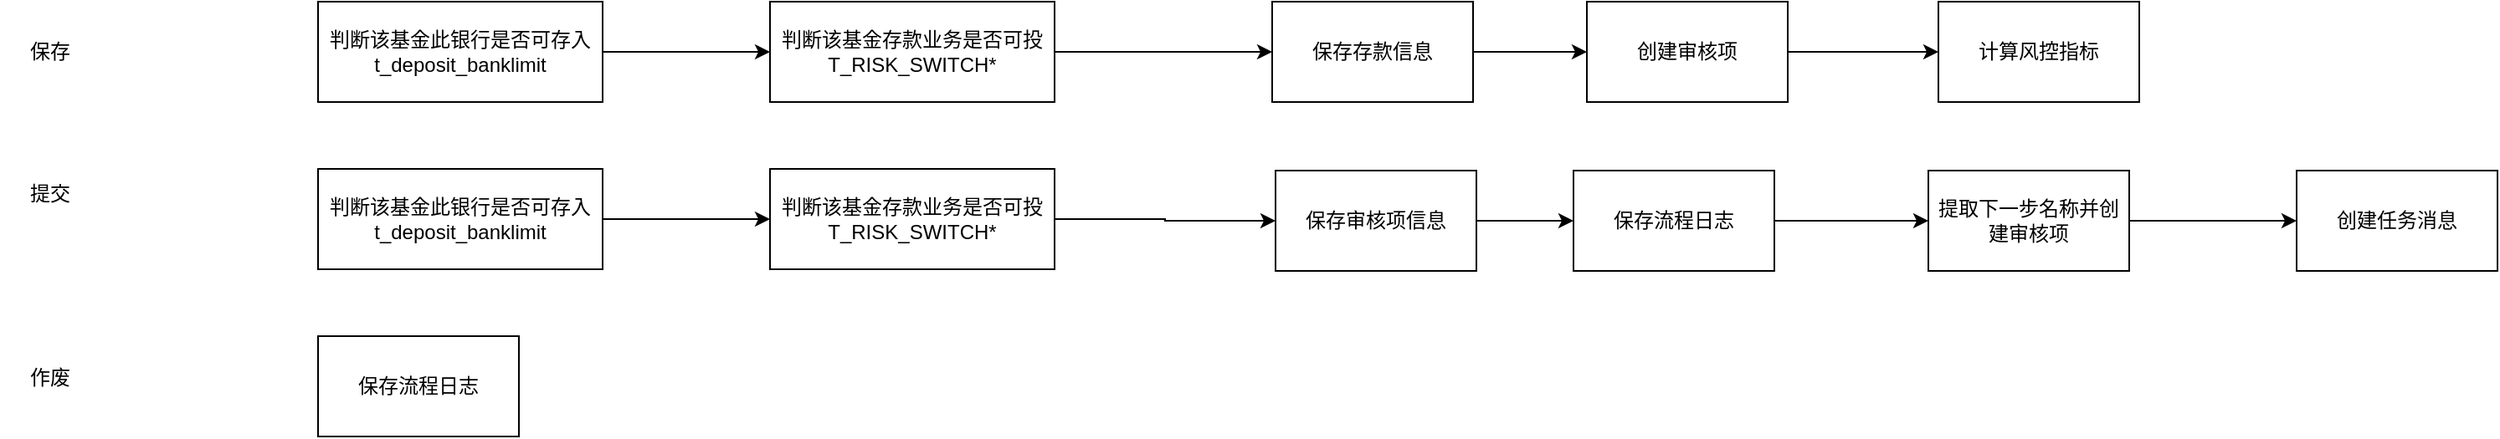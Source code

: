 <mxfile version="21.7.4" type="github">
  <diagram name="第 1 页" id="16wm2Vw1MgmUl_EgG7UV">
    <mxGraphModel dx="2555" dy="932" grid="1" gridSize="10" guides="1" tooltips="1" connect="1" arrows="1" fold="1" page="1" pageScale="1" pageWidth="827" pageHeight="1169" math="0" shadow="0">
      <root>
        <mxCell id="0" />
        <mxCell id="1" parent="0" />
        <mxCell id="ZYbfEcVgSGn3_CFw40zo-5" style="edgeStyle=orthogonalEdgeStyle;rounded=0;orthogonalLoop=1;jettySize=auto;html=1;" edge="1" parent="1" source="ZYbfEcVgSGn3_CFw40zo-1" target="ZYbfEcVgSGn3_CFw40zo-4">
          <mxGeometry relative="1" as="geometry" />
        </mxCell>
        <mxCell id="ZYbfEcVgSGn3_CFw40zo-1" value="判断该基金存款业务是否可投&lt;br&gt;T_RISK_SWITCH*" style="rounded=0;whiteSpace=wrap;html=1;" vertex="1" parent="1">
          <mxGeometry x="400" y="390" width="170" height="60" as="geometry" />
        </mxCell>
        <mxCell id="ZYbfEcVgSGn3_CFw40zo-3" style="edgeStyle=orthogonalEdgeStyle;rounded=0;orthogonalLoop=1;jettySize=auto;html=1;" edge="1" parent="1" source="ZYbfEcVgSGn3_CFw40zo-2" target="ZYbfEcVgSGn3_CFw40zo-1">
          <mxGeometry relative="1" as="geometry" />
        </mxCell>
        <mxCell id="ZYbfEcVgSGn3_CFw40zo-2" value="判断该基金此银行是否可存入&lt;br&gt;t_deposit_banklimit" style="rounded=0;whiteSpace=wrap;html=1;" vertex="1" parent="1">
          <mxGeometry x="130" y="390" width="170" height="60" as="geometry" />
        </mxCell>
        <mxCell id="ZYbfEcVgSGn3_CFw40zo-7" style="edgeStyle=orthogonalEdgeStyle;rounded=0;orthogonalLoop=1;jettySize=auto;html=1;" edge="1" parent="1" source="ZYbfEcVgSGn3_CFw40zo-4" target="ZYbfEcVgSGn3_CFw40zo-6">
          <mxGeometry relative="1" as="geometry" />
        </mxCell>
        <mxCell id="ZYbfEcVgSGn3_CFw40zo-4" value="保存存款信息" style="rounded=0;whiteSpace=wrap;html=1;" vertex="1" parent="1">
          <mxGeometry x="700" y="390" width="120" height="60" as="geometry" />
        </mxCell>
        <mxCell id="ZYbfEcVgSGn3_CFw40zo-9" style="edgeStyle=orthogonalEdgeStyle;rounded=0;orthogonalLoop=1;jettySize=auto;html=1;" edge="1" parent="1" source="ZYbfEcVgSGn3_CFw40zo-6" target="ZYbfEcVgSGn3_CFw40zo-8">
          <mxGeometry relative="1" as="geometry" />
        </mxCell>
        <mxCell id="ZYbfEcVgSGn3_CFw40zo-6" value="创建审核项" style="rounded=0;whiteSpace=wrap;html=1;" vertex="1" parent="1">
          <mxGeometry x="888" y="390" width="120" height="60" as="geometry" />
        </mxCell>
        <mxCell id="ZYbfEcVgSGn3_CFw40zo-8" value="计算风控指标" style="rounded=0;whiteSpace=wrap;html=1;" vertex="1" parent="1">
          <mxGeometry x="1098" y="390" width="120" height="60" as="geometry" />
        </mxCell>
        <mxCell id="ZYbfEcVgSGn3_CFw40zo-10" value="保存" style="text;html=1;strokeColor=none;fillColor=none;align=center;verticalAlign=middle;whiteSpace=wrap;rounded=0;" vertex="1" parent="1">
          <mxGeometry x="-60" y="405" width="60" height="30" as="geometry" />
        </mxCell>
        <mxCell id="ZYbfEcVgSGn3_CFw40zo-11" value="提交" style="text;html=1;strokeColor=none;fillColor=none;align=center;verticalAlign=middle;whiteSpace=wrap;rounded=0;" vertex="1" parent="1">
          <mxGeometry x="-60" y="490" width="60" height="30" as="geometry" />
        </mxCell>
        <mxCell id="ZYbfEcVgSGn3_CFw40zo-22" style="edgeStyle=orthogonalEdgeStyle;rounded=0;orthogonalLoop=1;jettySize=auto;html=1;" edge="1" parent="1" source="ZYbfEcVgSGn3_CFw40zo-12" target="ZYbfEcVgSGn3_CFw40zo-15">
          <mxGeometry relative="1" as="geometry" />
        </mxCell>
        <mxCell id="ZYbfEcVgSGn3_CFw40zo-12" value="判断该基金存款业务是否可投&lt;br&gt;T_RISK_SWITCH*" style="rounded=0;whiteSpace=wrap;html=1;" vertex="1" parent="1">
          <mxGeometry x="400" y="490" width="170" height="60" as="geometry" />
        </mxCell>
        <mxCell id="ZYbfEcVgSGn3_CFw40zo-13" style="edgeStyle=orthogonalEdgeStyle;rounded=0;orthogonalLoop=1;jettySize=auto;html=1;" edge="1" parent="1" source="ZYbfEcVgSGn3_CFw40zo-14" target="ZYbfEcVgSGn3_CFw40zo-12">
          <mxGeometry relative="1" as="geometry" />
        </mxCell>
        <mxCell id="ZYbfEcVgSGn3_CFw40zo-14" value="判断该基金此银行是否可存入&lt;br&gt;t_deposit_banklimit" style="rounded=0;whiteSpace=wrap;html=1;" vertex="1" parent="1">
          <mxGeometry x="130" y="490" width="170" height="60" as="geometry" />
        </mxCell>
        <mxCell id="ZYbfEcVgSGn3_CFw40zo-23" style="edgeStyle=orthogonalEdgeStyle;rounded=0;orthogonalLoop=1;jettySize=auto;html=1;" edge="1" parent="1" source="ZYbfEcVgSGn3_CFw40zo-15" target="ZYbfEcVgSGn3_CFw40zo-16">
          <mxGeometry relative="1" as="geometry" />
        </mxCell>
        <mxCell id="ZYbfEcVgSGn3_CFw40zo-15" value="保存审核项信息" style="rounded=0;whiteSpace=wrap;html=1;" vertex="1" parent="1">
          <mxGeometry x="702" y="491" width="120" height="60" as="geometry" />
        </mxCell>
        <mxCell id="ZYbfEcVgSGn3_CFw40zo-24" value="" style="edgeStyle=orthogonalEdgeStyle;rounded=0;orthogonalLoop=1;jettySize=auto;html=1;" edge="1" parent="1" source="ZYbfEcVgSGn3_CFw40zo-16" target="ZYbfEcVgSGn3_CFw40zo-17">
          <mxGeometry relative="1" as="geometry" />
        </mxCell>
        <mxCell id="ZYbfEcVgSGn3_CFw40zo-16" value="保存流程日志" style="rounded=0;whiteSpace=wrap;html=1;" vertex="1" parent="1">
          <mxGeometry x="880" y="491" width="120" height="60" as="geometry" />
        </mxCell>
        <mxCell id="ZYbfEcVgSGn3_CFw40zo-25" value="" style="edgeStyle=orthogonalEdgeStyle;rounded=0;orthogonalLoop=1;jettySize=auto;html=1;" edge="1" parent="1" source="ZYbfEcVgSGn3_CFw40zo-17" target="ZYbfEcVgSGn3_CFw40zo-18">
          <mxGeometry relative="1" as="geometry" />
        </mxCell>
        <mxCell id="ZYbfEcVgSGn3_CFw40zo-17" value="提取下一步名称并创建审核项" style="rounded=0;whiteSpace=wrap;html=1;" vertex="1" parent="1">
          <mxGeometry x="1092" y="491" width="120" height="60" as="geometry" />
        </mxCell>
        <mxCell id="ZYbfEcVgSGn3_CFw40zo-18" value="创建任务消息" style="rounded=0;whiteSpace=wrap;html=1;" vertex="1" parent="1">
          <mxGeometry x="1312" y="491" width="120" height="60" as="geometry" />
        </mxCell>
        <mxCell id="ZYbfEcVgSGn3_CFw40zo-19" value="作废" style="text;html=1;strokeColor=none;fillColor=none;align=center;verticalAlign=middle;whiteSpace=wrap;rounded=0;" vertex="1" parent="1">
          <mxGeometry x="-60" y="600" width="60" height="30" as="geometry" />
        </mxCell>
        <mxCell id="ZYbfEcVgSGn3_CFw40zo-20" value="保存流程日志" style="rounded=0;whiteSpace=wrap;html=1;" vertex="1" parent="1">
          <mxGeometry x="130" y="590" width="120" height="60" as="geometry" />
        </mxCell>
      </root>
    </mxGraphModel>
  </diagram>
</mxfile>
